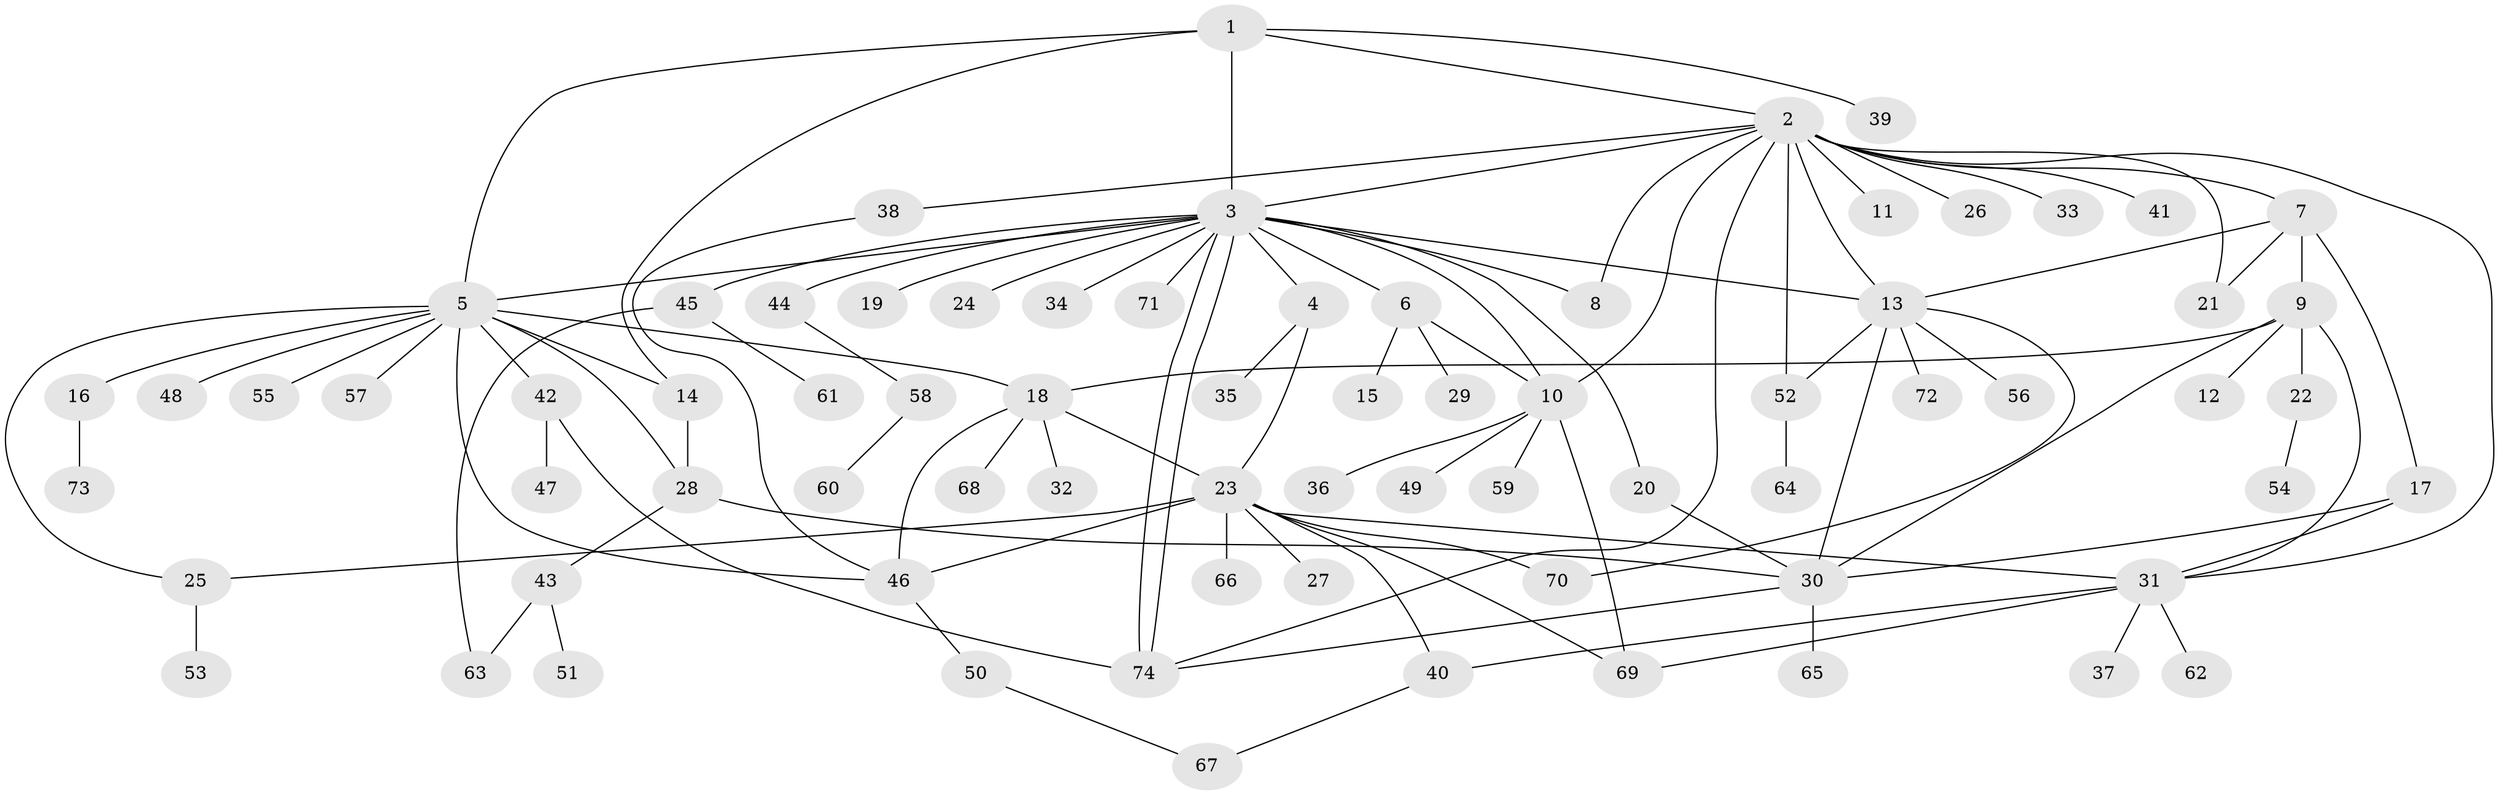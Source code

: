 // Generated by graph-tools (version 1.1) at 2025/48/03/09/25 04:48:27]
// undirected, 74 vertices, 107 edges
graph export_dot {
graph [start="1"]
  node [color=gray90,style=filled];
  1;
  2;
  3;
  4;
  5;
  6;
  7;
  8;
  9;
  10;
  11;
  12;
  13;
  14;
  15;
  16;
  17;
  18;
  19;
  20;
  21;
  22;
  23;
  24;
  25;
  26;
  27;
  28;
  29;
  30;
  31;
  32;
  33;
  34;
  35;
  36;
  37;
  38;
  39;
  40;
  41;
  42;
  43;
  44;
  45;
  46;
  47;
  48;
  49;
  50;
  51;
  52;
  53;
  54;
  55;
  56;
  57;
  58;
  59;
  60;
  61;
  62;
  63;
  64;
  65;
  66;
  67;
  68;
  69;
  70;
  71;
  72;
  73;
  74;
  1 -- 2;
  1 -- 3;
  1 -- 5;
  1 -- 14;
  1 -- 39;
  2 -- 3;
  2 -- 7;
  2 -- 8;
  2 -- 10;
  2 -- 11;
  2 -- 13;
  2 -- 21;
  2 -- 26;
  2 -- 31;
  2 -- 33;
  2 -- 38;
  2 -- 41;
  2 -- 52;
  2 -- 74;
  3 -- 4;
  3 -- 5;
  3 -- 6;
  3 -- 8;
  3 -- 10;
  3 -- 13;
  3 -- 19;
  3 -- 20;
  3 -- 24;
  3 -- 34;
  3 -- 44;
  3 -- 45;
  3 -- 71;
  3 -- 74;
  3 -- 74;
  4 -- 23;
  4 -- 35;
  5 -- 14;
  5 -- 16;
  5 -- 18;
  5 -- 25;
  5 -- 28;
  5 -- 42;
  5 -- 46;
  5 -- 48;
  5 -- 55;
  5 -- 57;
  6 -- 10;
  6 -- 15;
  6 -- 29;
  7 -- 9;
  7 -- 13;
  7 -- 17;
  7 -- 21;
  9 -- 12;
  9 -- 18;
  9 -- 22;
  9 -- 30;
  9 -- 31;
  10 -- 36;
  10 -- 49;
  10 -- 59;
  10 -- 69;
  13 -- 30;
  13 -- 52;
  13 -- 56;
  13 -- 70;
  13 -- 72;
  14 -- 28;
  16 -- 73;
  17 -- 30;
  17 -- 31;
  18 -- 23;
  18 -- 32;
  18 -- 46;
  18 -- 68;
  20 -- 30;
  22 -- 54;
  23 -- 25;
  23 -- 27;
  23 -- 31;
  23 -- 40;
  23 -- 46;
  23 -- 66;
  23 -- 69;
  23 -- 70;
  25 -- 53;
  28 -- 30;
  28 -- 43;
  30 -- 65;
  30 -- 74;
  31 -- 37;
  31 -- 40;
  31 -- 62;
  31 -- 69;
  38 -- 46;
  40 -- 67;
  42 -- 47;
  42 -- 74;
  43 -- 51;
  43 -- 63;
  44 -- 58;
  45 -- 61;
  45 -- 63;
  46 -- 50;
  50 -- 67;
  52 -- 64;
  58 -- 60;
}
